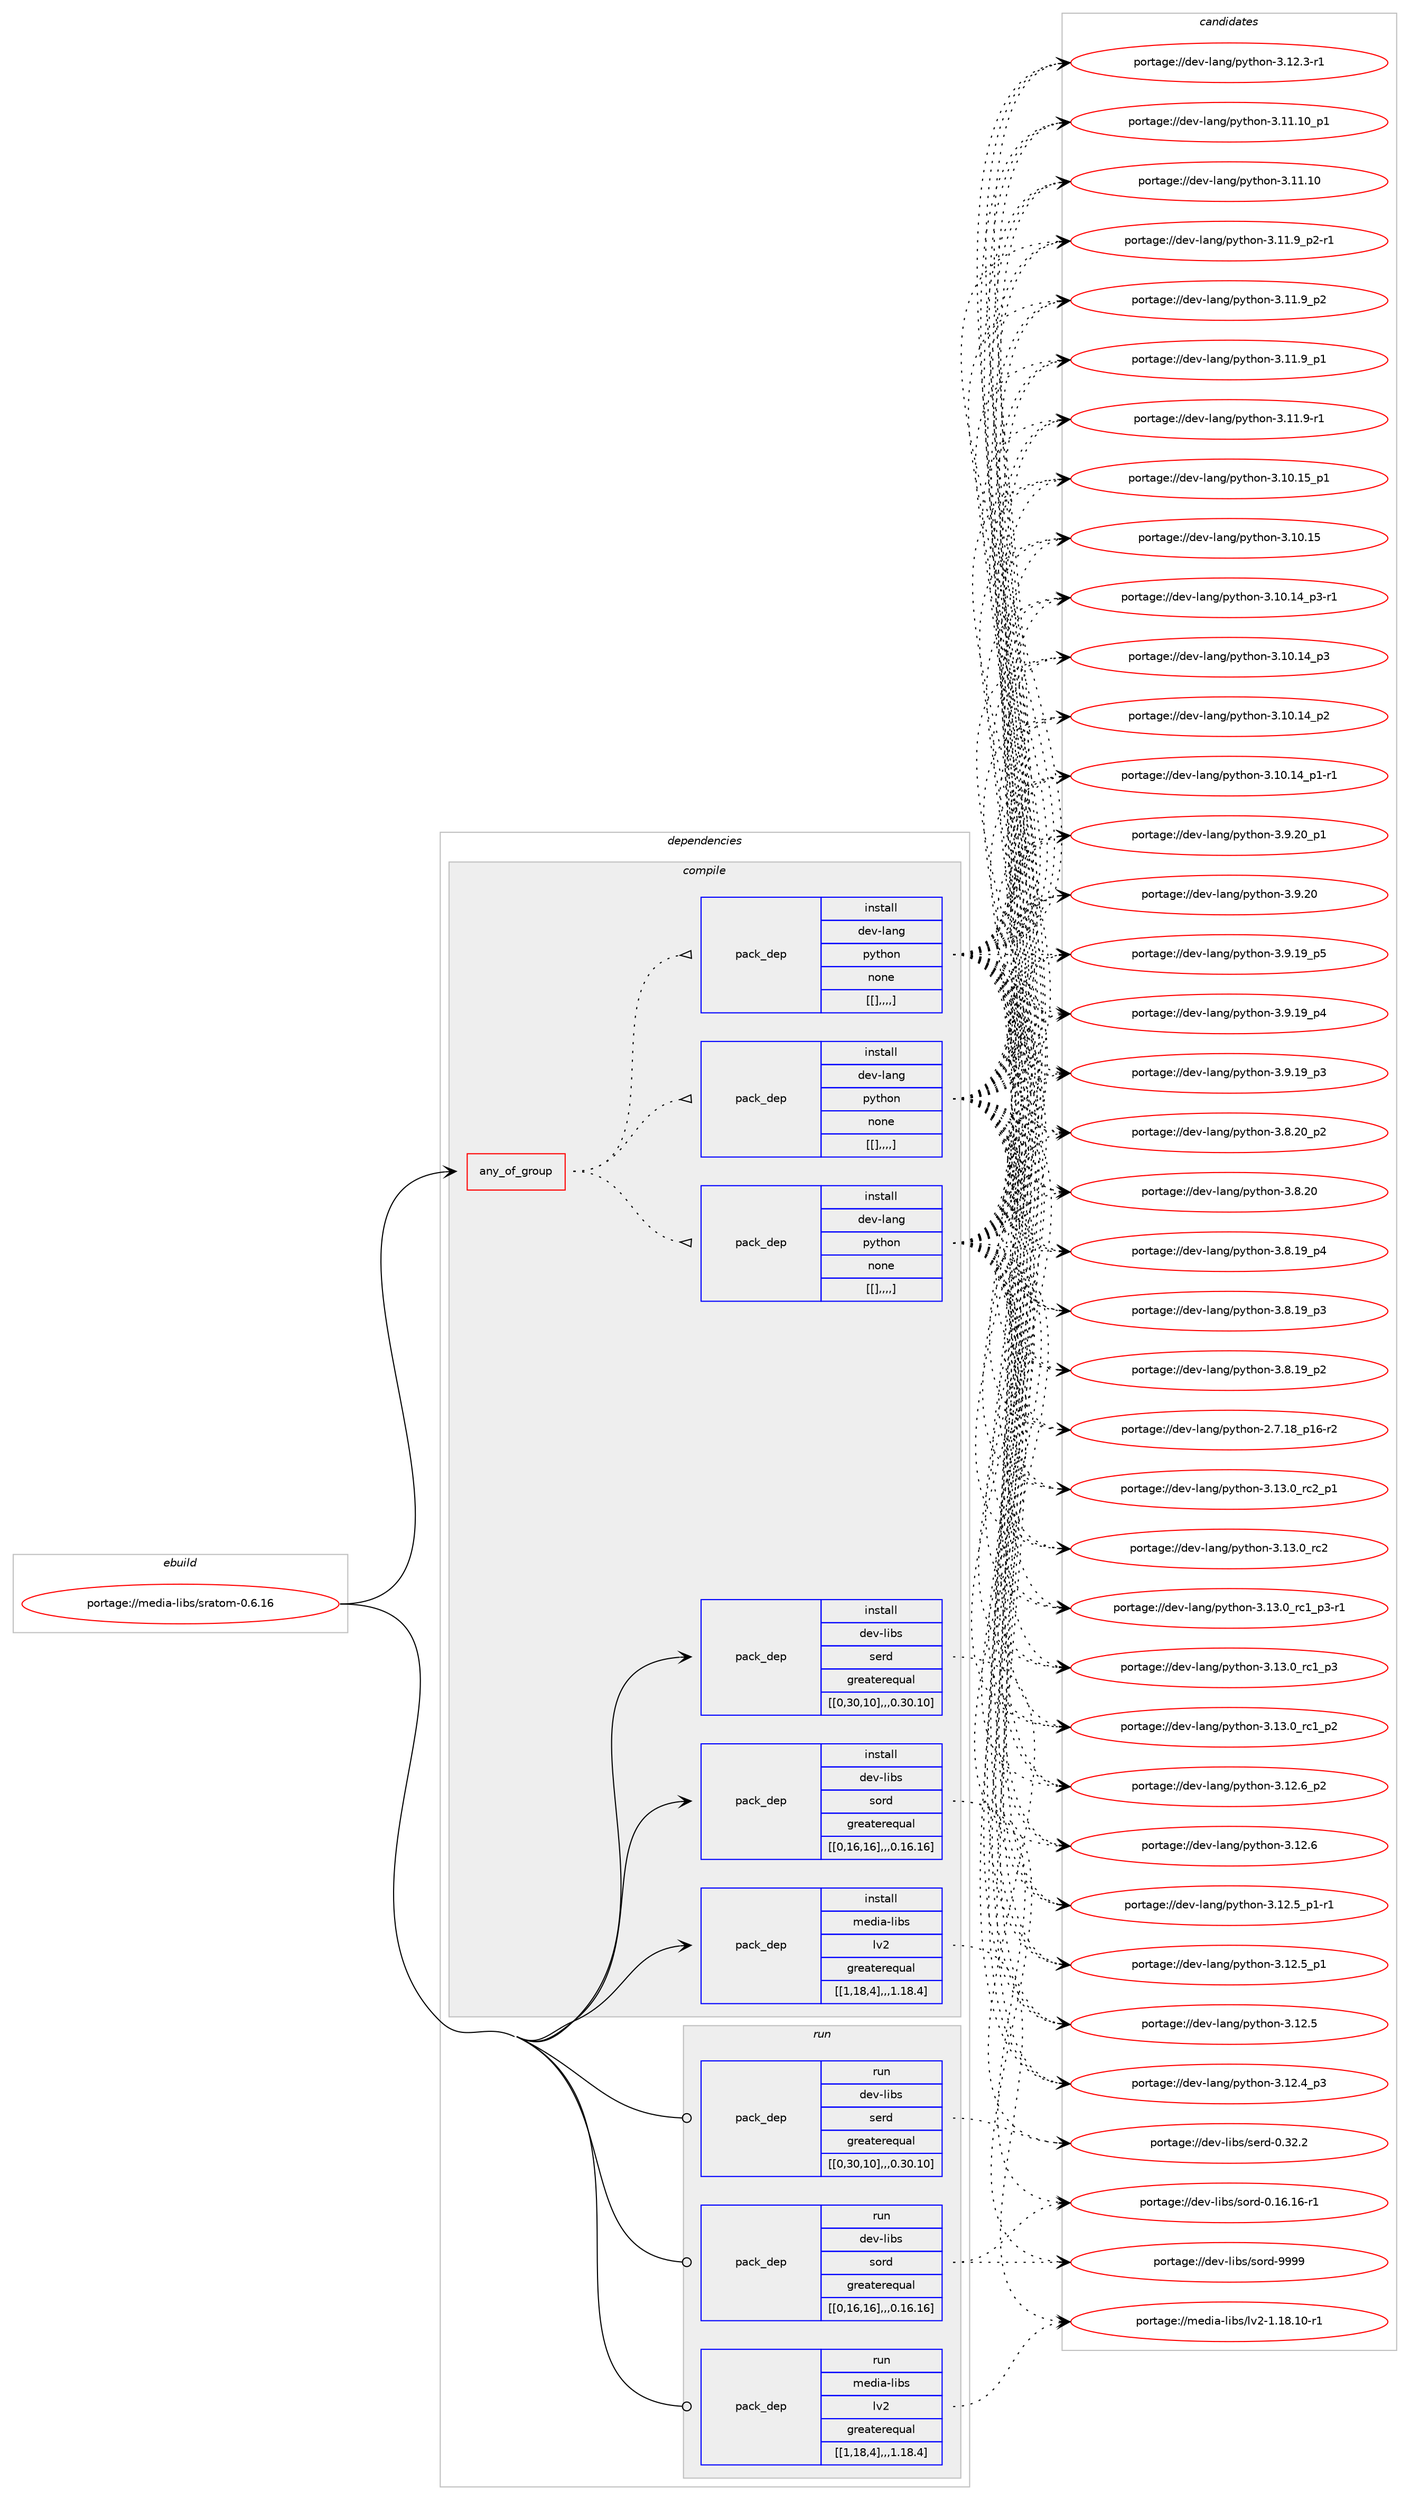 digraph prolog {

# *************
# Graph options
# *************

newrank=true;
concentrate=true;
compound=true;
graph [rankdir=LR,fontname=Helvetica,fontsize=10,ranksep=1.5];#, ranksep=2.5, nodesep=0.2];
edge  [arrowhead=vee];
node  [fontname=Helvetica,fontsize=10];

# **********
# The ebuild
# **********

subgraph cluster_leftcol {
color=gray;
label=<<i>ebuild</i>>;
id [label="portage://media-libs/sratom-0.6.16", color=red, width=4, href="../media-libs/sratom-0.6.16.svg"];
}

# ****************
# The dependencies
# ****************

subgraph cluster_midcol {
color=gray;
label=<<i>dependencies</i>>;
subgraph cluster_compile {
fillcolor="#eeeeee";
style=filled;
label=<<i>compile</i>>;
subgraph any2259 {
dependency316932 [label=<<TABLE BORDER="0" CELLBORDER="1" CELLSPACING="0" CELLPADDING="4"><TR><TD CELLPADDING="10">any_of_group</TD></TR></TABLE>>, shape=none, color=red];subgraph pack233003 {
dependency316933 [label=<<TABLE BORDER="0" CELLBORDER="1" CELLSPACING="0" CELLPADDING="4" WIDTH="220"><TR><TD ROWSPAN="6" CELLPADDING="30">pack_dep</TD></TR><TR><TD WIDTH="110">install</TD></TR><TR><TD>dev-lang</TD></TR><TR><TD>python</TD></TR><TR><TD>none</TD></TR><TR><TD>[[],,,,]</TD></TR></TABLE>>, shape=none, color=blue];
}
dependency316932:e -> dependency316933:w [weight=20,style="dotted",arrowhead="oinv"];
subgraph pack233004 {
dependency316934 [label=<<TABLE BORDER="0" CELLBORDER="1" CELLSPACING="0" CELLPADDING="4" WIDTH="220"><TR><TD ROWSPAN="6" CELLPADDING="30">pack_dep</TD></TR><TR><TD WIDTH="110">install</TD></TR><TR><TD>dev-lang</TD></TR><TR><TD>python</TD></TR><TR><TD>none</TD></TR><TR><TD>[[],,,,]</TD></TR></TABLE>>, shape=none, color=blue];
}
dependency316932:e -> dependency316934:w [weight=20,style="dotted",arrowhead="oinv"];
subgraph pack233005 {
dependency316935 [label=<<TABLE BORDER="0" CELLBORDER="1" CELLSPACING="0" CELLPADDING="4" WIDTH="220"><TR><TD ROWSPAN="6" CELLPADDING="30">pack_dep</TD></TR><TR><TD WIDTH="110">install</TD></TR><TR><TD>dev-lang</TD></TR><TR><TD>python</TD></TR><TR><TD>none</TD></TR><TR><TD>[[],,,,]</TD></TR></TABLE>>, shape=none, color=blue];
}
dependency316932:e -> dependency316935:w [weight=20,style="dotted",arrowhead="oinv"];
}
id:e -> dependency316932:w [weight=20,style="solid",arrowhead="vee"];
subgraph pack233006 {
dependency316936 [label=<<TABLE BORDER="0" CELLBORDER="1" CELLSPACING="0" CELLPADDING="4" WIDTH="220"><TR><TD ROWSPAN="6" CELLPADDING="30">pack_dep</TD></TR><TR><TD WIDTH="110">install</TD></TR><TR><TD>dev-libs</TD></TR><TR><TD>serd</TD></TR><TR><TD>greaterequal</TD></TR><TR><TD>[[0,30,10],,,0.30.10]</TD></TR></TABLE>>, shape=none, color=blue];
}
id:e -> dependency316936:w [weight=20,style="solid",arrowhead="vee"];
subgraph pack233007 {
dependency316937 [label=<<TABLE BORDER="0" CELLBORDER="1" CELLSPACING="0" CELLPADDING="4" WIDTH="220"><TR><TD ROWSPAN="6" CELLPADDING="30">pack_dep</TD></TR><TR><TD WIDTH="110">install</TD></TR><TR><TD>dev-libs</TD></TR><TR><TD>sord</TD></TR><TR><TD>greaterequal</TD></TR><TR><TD>[[0,16,16],,,0.16.16]</TD></TR></TABLE>>, shape=none, color=blue];
}
id:e -> dependency316937:w [weight=20,style="solid",arrowhead="vee"];
subgraph pack233008 {
dependency316938 [label=<<TABLE BORDER="0" CELLBORDER="1" CELLSPACING="0" CELLPADDING="4" WIDTH="220"><TR><TD ROWSPAN="6" CELLPADDING="30">pack_dep</TD></TR><TR><TD WIDTH="110">install</TD></TR><TR><TD>media-libs</TD></TR><TR><TD>lv2</TD></TR><TR><TD>greaterequal</TD></TR><TR><TD>[[1,18,4],,,1.18.4]</TD></TR></TABLE>>, shape=none, color=blue];
}
id:e -> dependency316938:w [weight=20,style="solid",arrowhead="vee"];
}
subgraph cluster_compileandrun {
fillcolor="#eeeeee";
style=filled;
label=<<i>compile and run</i>>;
}
subgraph cluster_run {
fillcolor="#eeeeee";
style=filled;
label=<<i>run</i>>;
subgraph pack233009 {
dependency316939 [label=<<TABLE BORDER="0" CELLBORDER="1" CELLSPACING="0" CELLPADDING="4" WIDTH="220"><TR><TD ROWSPAN="6" CELLPADDING="30">pack_dep</TD></TR><TR><TD WIDTH="110">run</TD></TR><TR><TD>dev-libs</TD></TR><TR><TD>serd</TD></TR><TR><TD>greaterequal</TD></TR><TR><TD>[[0,30,10],,,0.30.10]</TD></TR></TABLE>>, shape=none, color=blue];
}
id:e -> dependency316939:w [weight=20,style="solid",arrowhead="odot"];
subgraph pack233010 {
dependency316940 [label=<<TABLE BORDER="0" CELLBORDER="1" CELLSPACING="0" CELLPADDING="4" WIDTH="220"><TR><TD ROWSPAN="6" CELLPADDING="30">pack_dep</TD></TR><TR><TD WIDTH="110">run</TD></TR><TR><TD>dev-libs</TD></TR><TR><TD>sord</TD></TR><TR><TD>greaterequal</TD></TR><TR><TD>[[0,16,16],,,0.16.16]</TD></TR></TABLE>>, shape=none, color=blue];
}
id:e -> dependency316940:w [weight=20,style="solid",arrowhead="odot"];
subgraph pack233011 {
dependency316941 [label=<<TABLE BORDER="0" CELLBORDER="1" CELLSPACING="0" CELLPADDING="4" WIDTH="220"><TR><TD ROWSPAN="6" CELLPADDING="30">pack_dep</TD></TR><TR><TD WIDTH="110">run</TD></TR><TR><TD>media-libs</TD></TR><TR><TD>lv2</TD></TR><TR><TD>greaterequal</TD></TR><TR><TD>[[1,18,4],,,1.18.4]</TD></TR></TABLE>>, shape=none, color=blue];
}
id:e -> dependency316941:w [weight=20,style="solid",arrowhead="odot"];
}
}

# **************
# The candidates
# **************

subgraph cluster_choices {
rank=same;
color=gray;
label=<<i>candidates</i>>;

subgraph choice233003 {
color=black;
nodesep=1;
choice100101118451089711010347112121116104111110455146495146489511499509511249 [label="portage://dev-lang/python-3.13.0_rc2_p1", color=red, width=4,href="../dev-lang/python-3.13.0_rc2_p1.svg"];
choice10010111845108971101034711212111610411111045514649514648951149950 [label="portage://dev-lang/python-3.13.0_rc2", color=red, width=4,href="../dev-lang/python-3.13.0_rc2.svg"];
choice1001011184510897110103471121211161041111104551464951464895114994995112514511449 [label="portage://dev-lang/python-3.13.0_rc1_p3-r1", color=red, width=4,href="../dev-lang/python-3.13.0_rc1_p3-r1.svg"];
choice100101118451089711010347112121116104111110455146495146489511499499511251 [label="portage://dev-lang/python-3.13.0_rc1_p3", color=red, width=4,href="../dev-lang/python-3.13.0_rc1_p3.svg"];
choice100101118451089711010347112121116104111110455146495146489511499499511250 [label="portage://dev-lang/python-3.13.0_rc1_p2", color=red, width=4,href="../dev-lang/python-3.13.0_rc1_p2.svg"];
choice100101118451089711010347112121116104111110455146495046549511250 [label="portage://dev-lang/python-3.12.6_p2", color=red, width=4,href="../dev-lang/python-3.12.6_p2.svg"];
choice10010111845108971101034711212111610411111045514649504654 [label="portage://dev-lang/python-3.12.6", color=red, width=4,href="../dev-lang/python-3.12.6.svg"];
choice1001011184510897110103471121211161041111104551464950465395112494511449 [label="portage://dev-lang/python-3.12.5_p1-r1", color=red, width=4,href="../dev-lang/python-3.12.5_p1-r1.svg"];
choice100101118451089711010347112121116104111110455146495046539511249 [label="portage://dev-lang/python-3.12.5_p1", color=red, width=4,href="../dev-lang/python-3.12.5_p1.svg"];
choice10010111845108971101034711212111610411111045514649504653 [label="portage://dev-lang/python-3.12.5", color=red, width=4,href="../dev-lang/python-3.12.5.svg"];
choice100101118451089711010347112121116104111110455146495046529511251 [label="portage://dev-lang/python-3.12.4_p3", color=red, width=4,href="../dev-lang/python-3.12.4_p3.svg"];
choice100101118451089711010347112121116104111110455146495046514511449 [label="portage://dev-lang/python-3.12.3-r1", color=red, width=4,href="../dev-lang/python-3.12.3-r1.svg"];
choice10010111845108971101034711212111610411111045514649494649489511249 [label="portage://dev-lang/python-3.11.10_p1", color=red, width=4,href="../dev-lang/python-3.11.10_p1.svg"];
choice1001011184510897110103471121211161041111104551464949464948 [label="portage://dev-lang/python-3.11.10", color=red, width=4,href="../dev-lang/python-3.11.10.svg"];
choice1001011184510897110103471121211161041111104551464949465795112504511449 [label="portage://dev-lang/python-3.11.9_p2-r1", color=red, width=4,href="../dev-lang/python-3.11.9_p2-r1.svg"];
choice100101118451089711010347112121116104111110455146494946579511250 [label="portage://dev-lang/python-3.11.9_p2", color=red, width=4,href="../dev-lang/python-3.11.9_p2.svg"];
choice100101118451089711010347112121116104111110455146494946579511249 [label="portage://dev-lang/python-3.11.9_p1", color=red, width=4,href="../dev-lang/python-3.11.9_p1.svg"];
choice100101118451089711010347112121116104111110455146494946574511449 [label="portage://dev-lang/python-3.11.9-r1", color=red, width=4,href="../dev-lang/python-3.11.9-r1.svg"];
choice10010111845108971101034711212111610411111045514649484649539511249 [label="portage://dev-lang/python-3.10.15_p1", color=red, width=4,href="../dev-lang/python-3.10.15_p1.svg"];
choice1001011184510897110103471121211161041111104551464948464953 [label="portage://dev-lang/python-3.10.15", color=red, width=4,href="../dev-lang/python-3.10.15.svg"];
choice100101118451089711010347112121116104111110455146494846495295112514511449 [label="portage://dev-lang/python-3.10.14_p3-r1", color=red, width=4,href="../dev-lang/python-3.10.14_p3-r1.svg"];
choice10010111845108971101034711212111610411111045514649484649529511251 [label="portage://dev-lang/python-3.10.14_p3", color=red, width=4,href="../dev-lang/python-3.10.14_p3.svg"];
choice10010111845108971101034711212111610411111045514649484649529511250 [label="portage://dev-lang/python-3.10.14_p2", color=red, width=4,href="../dev-lang/python-3.10.14_p2.svg"];
choice100101118451089711010347112121116104111110455146494846495295112494511449 [label="portage://dev-lang/python-3.10.14_p1-r1", color=red, width=4,href="../dev-lang/python-3.10.14_p1-r1.svg"];
choice100101118451089711010347112121116104111110455146574650489511249 [label="portage://dev-lang/python-3.9.20_p1", color=red, width=4,href="../dev-lang/python-3.9.20_p1.svg"];
choice10010111845108971101034711212111610411111045514657465048 [label="portage://dev-lang/python-3.9.20", color=red, width=4,href="../dev-lang/python-3.9.20.svg"];
choice100101118451089711010347112121116104111110455146574649579511253 [label="portage://dev-lang/python-3.9.19_p5", color=red, width=4,href="../dev-lang/python-3.9.19_p5.svg"];
choice100101118451089711010347112121116104111110455146574649579511252 [label="portage://dev-lang/python-3.9.19_p4", color=red, width=4,href="../dev-lang/python-3.9.19_p4.svg"];
choice100101118451089711010347112121116104111110455146574649579511251 [label="portage://dev-lang/python-3.9.19_p3", color=red, width=4,href="../dev-lang/python-3.9.19_p3.svg"];
choice100101118451089711010347112121116104111110455146564650489511250 [label="portage://dev-lang/python-3.8.20_p2", color=red, width=4,href="../dev-lang/python-3.8.20_p2.svg"];
choice10010111845108971101034711212111610411111045514656465048 [label="portage://dev-lang/python-3.8.20", color=red, width=4,href="../dev-lang/python-3.8.20.svg"];
choice100101118451089711010347112121116104111110455146564649579511252 [label="portage://dev-lang/python-3.8.19_p4", color=red, width=4,href="../dev-lang/python-3.8.19_p4.svg"];
choice100101118451089711010347112121116104111110455146564649579511251 [label="portage://dev-lang/python-3.8.19_p3", color=red, width=4,href="../dev-lang/python-3.8.19_p3.svg"];
choice100101118451089711010347112121116104111110455146564649579511250 [label="portage://dev-lang/python-3.8.19_p2", color=red, width=4,href="../dev-lang/python-3.8.19_p2.svg"];
choice100101118451089711010347112121116104111110455046554649569511249544511450 [label="portage://dev-lang/python-2.7.18_p16-r2", color=red, width=4,href="../dev-lang/python-2.7.18_p16-r2.svg"];
dependency316933:e -> choice100101118451089711010347112121116104111110455146495146489511499509511249:w [style=dotted,weight="100"];
dependency316933:e -> choice10010111845108971101034711212111610411111045514649514648951149950:w [style=dotted,weight="100"];
dependency316933:e -> choice1001011184510897110103471121211161041111104551464951464895114994995112514511449:w [style=dotted,weight="100"];
dependency316933:e -> choice100101118451089711010347112121116104111110455146495146489511499499511251:w [style=dotted,weight="100"];
dependency316933:e -> choice100101118451089711010347112121116104111110455146495146489511499499511250:w [style=dotted,weight="100"];
dependency316933:e -> choice100101118451089711010347112121116104111110455146495046549511250:w [style=dotted,weight="100"];
dependency316933:e -> choice10010111845108971101034711212111610411111045514649504654:w [style=dotted,weight="100"];
dependency316933:e -> choice1001011184510897110103471121211161041111104551464950465395112494511449:w [style=dotted,weight="100"];
dependency316933:e -> choice100101118451089711010347112121116104111110455146495046539511249:w [style=dotted,weight="100"];
dependency316933:e -> choice10010111845108971101034711212111610411111045514649504653:w [style=dotted,weight="100"];
dependency316933:e -> choice100101118451089711010347112121116104111110455146495046529511251:w [style=dotted,weight="100"];
dependency316933:e -> choice100101118451089711010347112121116104111110455146495046514511449:w [style=dotted,weight="100"];
dependency316933:e -> choice10010111845108971101034711212111610411111045514649494649489511249:w [style=dotted,weight="100"];
dependency316933:e -> choice1001011184510897110103471121211161041111104551464949464948:w [style=dotted,weight="100"];
dependency316933:e -> choice1001011184510897110103471121211161041111104551464949465795112504511449:w [style=dotted,weight="100"];
dependency316933:e -> choice100101118451089711010347112121116104111110455146494946579511250:w [style=dotted,weight="100"];
dependency316933:e -> choice100101118451089711010347112121116104111110455146494946579511249:w [style=dotted,weight="100"];
dependency316933:e -> choice100101118451089711010347112121116104111110455146494946574511449:w [style=dotted,weight="100"];
dependency316933:e -> choice10010111845108971101034711212111610411111045514649484649539511249:w [style=dotted,weight="100"];
dependency316933:e -> choice1001011184510897110103471121211161041111104551464948464953:w [style=dotted,weight="100"];
dependency316933:e -> choice100101118451089711010347112121116104111110455146494846495295112514511449:w [style=dotted,weight="100"];
dependency316933:e -> choice10010111845108971101034711212111610411111045514649484649529511251:w [style=dotted,weight="100"];
dependency316933:e -> choice10010111845108971101034711212111610411111045514649484649529511250:w [style=dotted,weight="100"];
dependency316933:e -> choice100101118451089711010347112121116104111110455146494846495295112494511449:w [style=dotted,weight="100"];
dependency316933:e -> choice100101118451089711010347112121116104111110455146574650489511249:w [style=dotted,weight="100"];
dependency316933:e -> choice10010111845108971101034711212111610411111045514657465048:w [style=dotted,weight="100"];
dependency316933:e -> choice100101118451089711010347112121116104111110455146574649579511253:w [style=dotted,weight="100"];
dependency316933:e -> choice100101118451089711010347112121116104111110455146574649579511252:w [style=dotted,weight="100"];
dependency316933:e -> choice100101118451089711010347112121116104111110455146574649579511251:w [style=dotted,weight="100"];
dependency316933:e -> choice100101118451089711010347112121116104111110455146564650489511250:w [style=dotted,weight="100"];
dependency316933:e -> choice10010111845108971101034711212111610411111045514656465048:w [style=dotted,weight="100"];
dependency316933:e -> choice100101118451089711010347112121116104111110455146564649579511252:w [style=dotted,weight="100"];
dependency316933:e -> choice100101118451089711010347112121116104111110455146564649579511251:w [style=dotted,weight="100"];
dependency316933:e -> choice100101118451089711010347112121116104111110455146564649579511250:w [style=dotted,weight="100"];
dependency316933:e -> choice100101118451089711010347112121116104111110455046554649569511249544511450:w [style=dotted,weight="100"];
}
subgraph choice233004 {
color=black;
nodesep=1;
choice100101118451089711010347112121116104111110455146495146489511499509511249 [label="portage://dev-lang/python-3.13.0_rc2_p1", color=red, width=4,href="../dev-lang/python-3.13.0_rc2_p1.svg"];
choice10010111845108971101034711212111610411111045514649514648951149950 [label="portage://dev-lang/python-3.13.0_rc2", color=red, width=4,href="../dev-lang/python-3.13.0_rc2.svg"];
choice1001011184510897110103471121211161041111104551464951464895114994995112514511449 [label="portage://dev-lang/python-3.13.0_rc1_p3-r1", color=red, width=4,href="../dev-lang/python-3.13.0_rc1_p3-r1.svg"];
choice100101118451089711010347112121116104111110455146495146489511499499511251 [label="portage://dev-lang/python-3.13.0_rc1_p3", color=red, width=4,href="../dev-lang/python-3.13.0_rc1_p3.svg"];
choice100101118451089711010347112121116104111110455146495146489511499499511250 [label="portage://dev-lang/python-3.13.0_rc1_p2", color=red, width=4,href="../dev-lang/python-3.13.0_rc1_p2.svg"];
choice100101118451089711010347112121116104111110455146495046549511250 [label="portage://dev-lang/python-3.12.6_p2", color=red, width=4,href="../dev-lang/python-3.12.6_p2.svg"];
choice10010111845108971101034711212111610411111045514649504654 [label="portage://dev-lang/python-3.12.6", color=red, width=4,href="../dev-lang/python-3.12.6.svg"];
choice1001011184510897110103471121211161041111104551464950465395112494511449 [label="portage://dev-lang/python-3.12.5_p1-r1", color=red, width=4,href="../dev-lang/python-3.12.5_p1-r1.svg"];
choice100101118451089711010347112121116104111110455146495046539511249 [label="portage://dev-lang/python-3.12.5_p1", color=red, width=4,href="../dev-lang/python-3.12.5_p1.svg"];
choice10010111845108971101034711212111610411111045514649504653 [label="portage://dev-lang/python-3.12.5", color=red, width=4,href="../dev-lang/python-3.12.5.svg"];
choice100101118451089711010347112121116104111110455146495046529511251 [label="portage://dev-lang/python-3.12.4_p3", color=red, width=4,href="../dev-lang/python-3.12.4_p3.svg"];
choice100101118451089711010347112121116104111110455146495046514511449 [label="portage://dev-lang/python-3.12.3-r1", color=red, width=4,href="../dev-lang/python-3.12.3-r1.svg"];
choice10010111845108971101034711212111610411111045514649494649489511249 [label="portage://dev-lang/python-3.11.10_p1", color=red, width=4,href="../dev-lang/python-3.11.10_p1.svg"];
choice1001011184510897110103471121211161041111104551464949464948 [label="portage://dev-lang/python-3.11.10", color=red, width=4,href="../dev-lang/python-3.11.10.svg"];
choice1001011184510897110103471121211161041111104551464949465795112504511449 [label="portage://dev-lang/python-3.11.9_p2-r1", color=red, width=4,href="../dev-lang/python-3.11.9_p2-r1.svg"];
choice100101118451089711010347112121116104111110455146494946579511250 [label="portage://dev-lang/python-3.11.9_p2", color=red, width=4,href="../dev-lang/python-3.11.9_p2.svg"];
choice100101118451089711010347112121116104111110455146494946579511249 [label="portage://dev-lang/python-3.11.9_p1", color=red, width=4,href="../dev-lang/python-3.11.9_p1.svg"];
choice100101118451089711010347112121116104111110455146494946574511449 [label="portage://dev-lang/python-3.11.9-r1", color=red, width=4,href="../dev-lang/python-3.11.9-r1.svg"];
choice10010111845108971101034711212111610411111045514649484649539511249 [label="portage://dev-lang/python-3.10.15_p1", color=red, width=4,href="../dev-lang/python-3.10.15_p1.svg"];
choice1001011184510897110103471121211161041111104551464948464953 [label="portage://dev-lang/python-3.10.15", color=red, width=4,href="../dev-lang/python-3.10.15.svg"];
choice100101118451089711010347112121116104111110455146494846495295112514511449 [label="portage://dev-lang/python-3.10.14_p3-r1", color=red, width=4,href="../dev-lang/python-3.10.14_p3-r1.svg"];
choice10010111845108971101034711212111610411111045514649484649529511251 [label="portage://dev-lang/python-3.10.14_p3", color=red, width=4,href="../dev-lang/python-3.10.14_p3.svg"];
choice10010111845108971101034711212111610411111045514649484649529511250 [label="portage://dev-lang/python-3.10.14_p2", color=red, width=4,href="../dev-lang/python-3.10.14_p2.svg"];
choice100101118451089711010347112121116104111110455146494846495295112494511449 [label="portage://dev-lang/python-3.10.14_p1-r1", color=red, width=4,href="../dev-lang/python-3.10.14_p1-r1.svg"];
choice100101118451089711010347112121116104111110455146574650489511249 [label="portage://dev-lang/python-3.9.20_p1", color=red, width=4,href="../dev-lang/python-3.9.20_p1.svg"];
choice10010111845108971101034711212111610411111045514657465048 [label="portage://dev-lang/python-3.9.20", color=red, width=4,href="../dev-lang/python-3.9.20.svg"];
choice100101118451089711010347112121116104111110455146574649579511253 [label="portage://dev-lang/python-3.9.19_p5", color=red, width=4,href="../dev-lang/python-3.9.19_p5.svg"];
choice100101118451089711010347112121116104111110455146574649579511252 [label="portage://dev-lang/python-3.9.19_p4", color=red, width=4,href="../dev-lang/python-3.9.19_p4.svg"];
choice100101118451089711010347112121116104111110455146574649579511251 [label="portage://dev-lang/python-3.9.19_p3", color=red, width=4,href="../dev-lang/python-3.9.19_p3.svg"];
choice100101118451089711010347112121116104111110455146564650489511250 [label="portage://dev-lang/python-3.8.20_p2", color=red, width=4,href="../dev-lang/python-3.8.20_p2.svg"];
choice10010111845108971101034711212111610411111045514656465048 [label="portage://dev-lang/python-3.8.20", color=red, width=4,href="../dev-lang/python-3.8.20.svg"];
choice100101118451089711010347112121116104111110455146564649579511252 [label="portage://dev-lang/python-3.8.19_p4", color=red, width=4,href="../dev-lang/python-3.8.19_p4.svg"];
choice100101118451089711010347112121116104111110455146564649579511251 [label="portage://dev-lang/python-3.8.19_p3", color=red, width=4,href="../dev-lang/python-3.8.19_p3.svg"];
choice100101118451089711010347112121116104111110455146564649579511250 [label="portage://dev-lang/python-3.8.19_p2", color=red, width=4,href="../dev-lang/python-3.8.19_p2.svg"];
choice100101118451089711010347112121116104111110455046554649569511249544511450 [label="portage://dev-lang/python-2.7.18_p16-r2", color=red, width=4,href="../dev-lang/python-2.7.18_p16-r2.svg"];
dependency316934:e -> choice100101118451089711010347112121116104111110455146495146489511499509511249:w [style=dotted,weight="100"];
dependency316934:e -> choice10010111845108971101034711212111610411111045514649514648951149950:w [style=dotted,weight="100"];
dependency316934:e -> choice1001011184510897110103471121211161041111104551464951464895114994995112514511449:w [style=dotted,weight="100"];
dependency316934:e -> choice100101118451089711010347112121116104111110455146495146489511499499511251:w [style=dotted,weight="100"];
dependency316934:e -> choice100101118451089711010347112121116104111110455146495146489511499499511250:w [style=dotted,weight="100"];
dependency316934:e -> choice100101118451089711010347112121116104111110455146495046549511250:w [style=dotted,weight="100"];
dependency316934:e -> choice10010111845108971101034711212111610411111045514649504654:w [style=dotted,weight="100"];
dependency316934:e -> choice1001011184510897110103471121211161041111104551464950465395112494511449:w [style=dotted,weight="100"];
dependency316934:e -> choice100101118451089711010347112121116104111110455146495046539511249:w [style=dotted,weight="100"];
dependency316934:e -> choice10010111845108971101034711212111610411111045514649504653:w [style=dotted,weight="100"];
dependency316934:e -> choice100101118451089711010347112121116104111110455146495046529511251:w [style=dotted,weight="100"];
dependency316934:e -> choice100101118451089711010347112121116104111110455146495046514511449:w [style=dotted,weight="100"];
dependency316934:e -> choice10010111845108971101034711212111610411111045514649494649489511249:w [style=dotted,weight="100"];
dependency316934:e -> choice1001011184510897110103471121211161041111104551464949464948:w [style=dotted,weight="100"];
dependency316934:e -> choice1001011184510897110103471121211161041111104551464949465795112504511449:w [style=dotted,weight="100"];
dependency316934:e -> choice100101118451089711010347112121116104111110455146494946579511250:w [style=dotted,weight="100"];
dependency316934:e -> choice100101118451089711010347112121116104111110455146494946579511249:w [style=dotted,weight="100"];
dependency316934:e -> choice100101118451089711010347112121116104111110455146494946574511449:w [style=dotted,weight="100"];
dependency316934:e -> choice10010111845108971101034711212111610411111045514649484649539511249:w [style=dotted,weight="100"];
dependency316934:e -> choice1001011184510897110103471121211161041111104551464948464953:w [style=dotted,weight="100"];
dependency316934:e -> choice100101118451089711010347112121116104111110455146494846495295112514511449:w [style=dotted,weight="100"];
dependency316934:e -> choice10010111845108971101034711212111610411111045514649484649529511251:w [style=dotted,weight="100"];
dependency316934:e -> choice10010111845108971101034711212111610411111045514649484649529511250:w [style=dotted,weight="100"];
dependency316934:e -> choice100101118451089711010347112121116104111110455146494846495295112494511449:w [style=dotted,weight="100"];
dependency316934:e -> choice100101118451089711010347112121116104111110455146574650489511249:w [style=dotted,weight="100"];
dependency316934:e -> choice10010111845108971101034711212111610411111045514657465048:w [style=dotted,weight="100"];
dependency316934:e -> choice100101118451089711010347112121116104111110455146574649579511253:w [style=dotted,weight="100"];
dependency316934:e -> choice100101118451089711010347112121116104111110455146574649579511252:w [style=dotted,weight="100"];
dependency316934:e -> choice100101118451089711010347112121116104111110455146574649579511251:w [style=dotted,weight="100"];
dependency316934:e -> choice100101118451089711010347112121116104111110455146564650489511250:w [style=dotted,weight="100"];
dependency316934:e -> choice10010111845108971101034711212111610411111045514656465048:w [style=dotted,weight="100"];
dependency316934:e -> choice100101118451089711010347112121116104111110455146564649579511252:w [style=dotted,weight="100"];
dependency316934:e -> choice100101118451089711010347112121116104111110455146564649579511251:w [style=dotted,weight="100"];
dependency316934:e -> choice100101118451089711010347112121116104111110455146564649579511250:w [style=dotted,weight="100"];
dependency316934:e -> choice100101118451089711010347112121116104111110455046554649569511249544511450:w [style=dotted,weight="100"];
}
subgraph choice233005 {
color=black;
nodesep=1;
choice100101118451089711010347112121116104111110455146495146489511499509511249 [label="portage://dev-lang/python-3.13.0_rc2_p1", color=red, width=4,href="../dev-lang/python-3.13.0_rc2_p1.svg"];
choice10010111845108971101034711212111610411111045514649514648951149950 [label="portage://dev-lang/python-3.13.0_rc2", color=red, width=4,href="../dev-lang/python-3.13.0_rc2.svg"];
choice1001011184510897110103471121211161041111104551464951464895114994995112514511449 [label="portage://dev-lang/python-3.13.0_rc1_p3-r1", color=red, width=4,href="../dev-lang/python-3.13.0_rc1_p3-r1.svg"];
choice100101118451089711010347112121116104111110455146495146489511499499511251 [label="portage://dev-lang/python-3.13.0_rc1_p3", color=red, width=4,href="../dev-lang/python-3.13.0_rc1_p3.svg"];
choice100101118451089711010347112121116104111110455146495146489511499499511250 [label="portage://dev-lang/python-3.13.0_rc1_p2", color=red, width=4,href="../dev-lang/python-3.13.0_rc1_p2.svg"];
choice100101118451089711010347112121116104111110455146495046549511250 [label="portage://dev-lang/python-3.12.6_p2", color=red, width=4,href="../dev-lang/python-3.12.6_p2.svg"];
choice10010111845108971101034711212111610411111045514649504654 [label="portage://dev-lang/python-3.12.6", color=red, width=4,href="../dev-lang/python-3.12.6.svg"];
choice1001011184510897110103471121211161041111104551464950465395112494511449 [label="portage://dev-lang/python-3.12.5_p1-r1", color=red, width=4,href="../dev-lang/python-3.12.5_p1-r1.svg"];
choice100101118451089711010347112121116104111110455146495046539511249 [label="portage://dev-lang/python-3.12.5_p1", color=red, width=4,href="../dev-lang/python-3.12.5_p1.svg"];
choice10010111845108971101034711212111610411111045514649504653 [label="portage://dev-lang/python-3.12.5", color=red, width=4,href="../dev-lang/python-3.12.5.svg"];
choice100101118451089711010347112121116104111110455146495046529511251 [label="portage://dev-lang/python-3.12.4_p3", color=red, width=4,href="../dev-lang/python-3.12.4_p3.svg"];
choice100101118451089711010347112121116104111110455146495046514511449 [label="portage://dev-lang/python-3.12.3-r1", color=red, width=4,href="../dev-lang/python-3.12.3-r1.svg"];
choice10010111845108971101034711212111610411111045514649494649489511249 [label="portage://dev-lang/python-3.11.10_p1", color=red, width=4,href="../dev-lang/python-3.11.10_p1.svg"];
choice1001011184510897110103471121211161041111104551464949464948 [label="portage://dev-lang/python-3.11.10", color=red, width=4,href="../dev-lang/python-3.11.10.svg"];
choice1001011184510897110103471121211161041111104551464949465795112504511449 [label="portage://dev-lang/python-3.11.9_p2-r1", color=red, width=4,href="../dev-lang/python-3.11.9_p2-r1.svg"];
choice100101118451089711010347112121116104111110455146494946579511250 [label="portage://dev-lang/python-3.11.9_p2", color=red, width=4,href="../dev-lang/python-3.11.9_p2.svg"];
choice100101118451089711010347112121116104111110455146494946579511249 [label="portage://dev-lang/python-3.11.9_p1", color=red, width=4,href="../dev-lang/python-3.11.9_p1.svg"];
choice100101118451089711010347112121116104111110455146494946574511449 [label="portage://dev-lang/python-3.11.9-r1", color=red, width=4,href="../dev-lang/python-3.11.9-r1.svg"];
choice10010111845108971101034711212111610411111045514649484649539511249 [label="portage://dev-lang/python-3.10.15_p1", color=red, width=4,href="../dev-lang/python-3.10.15_p1.svg"];
choice1001011184510897110103471121211161041111104551464948464953 [label="portage://dev-lang/python-3.10.15", color=red, width=4,href="../dev-lang/python-3.10.15.svg"];
choice100101118451089711010347112121116104111110455146494846495295112514511449 [label="portage://dev-lang/python-3.10.14_p3-r1", color=red, width=4,href="../dev-lang/python-3.10.14_p3-r1.svg"];
choice10010111845108971101034711212111610411111045514649484649529511251 [label="portage://dev-lang/python-3.10.14_p3", color=red, width=4,href="../dev-lang/python-3.10.14_p3.svg"];
choice10010111845108971101034711212111610411111045514649484649529511250 [label="portage://dev-lang/python-3.10.14_p2", color=red, width=4,href="../dev-lang/python-3.10.14_p2.svg"];
choice100101118451089711010347112121116104111110455146494846495295112494511449 [label="portage://dev-lang/python-3.10.14_p1-r1", color=red, width=4,href="../dev-lang/python-3.10.14_p1-r1.svg"];
choice100101118451089711010347112121116104111110455146574650489511249 [label="portage://dev-lang/python-3.9.20_p1", color=red, width=4,href="../dev-lang/python-3.9.20_p1.svg"];
choice10010111845108971101034711212111610411111045514657465048 [label="portage://dev-lang/python-3.9.20", color=red, width=4,href="../dev-lang/python-3.9.20.svg"];
choice100101118451089711010347112121116104111110455146574649579511253 [label="portage://dev-lang/python-3.9.19_p5", color=red, width=4,href="../dev-lang/python-3.9.19_p5.svg"];
choice100101118451089711010347112121116104111110455146574649579511252 [label="portage://dev-lang/python-3.9.19_p4", color=red, width=4,href="../dev-lang/python-3.9.19_p4.svg"];
choice100101118451089711010347112121116104111110455146574649579511251 [label="portage://dev-lang/python-3.9.19_p3", color=red, width=4,href="../dev-lang/python-3.9.19_p3.svg"];
choice100101118451089711010347112121116104111110455146564650489511250 [label="portage://dev-lang/python-3.8.20_p2", color=red, width=4,href="../dev-lang/python-3.8.20_p2.svg"];
choice10010111845108971101034711212111610411111045514656465048 [label="portage://dev-lang/python-3.8.20", color=red, width=4,href="../dev-lang/python-3.8.20.svg"];
choice100101118451089711010347112121116104111110455146564649579511252 [label="portage://dev-lang/python-3.8.19_p4", color=red, width=4,href="../dev-lang/python-3.8.19_p4.svg"];
choice100101118451089711010347112121116104111110455146564649579511251 [label="portage://dev-lang/python-3.8.19_p3", color=red, width=4,href="../dev-lang/python-3.8.19_p3.svg"];
choice100101118451089711010347112121116104111110455146564649579511250 [label="portage://dev-lang/python-3.8.19_p2", color=red, width=4,href="../dev-lang/python-3.8.19_p2.svg"];
choice100101118451089711010347112121116104111110455046554649569511249544511450 [label="portage://dev-lang/python-2.7.18_p16-r2", color=red, width=4,href="../dev-lang/python-2.7.18_p16-r2.svg"];
dependency316935:e -> choice100101118451089711010347112121116104111110455146495146489511499509511249:w [style=dotted,weight="100"];
dependency316935:e -> choice10010111845108971101034711212111610411111045514649514648951149950:w [style=dotted,weight="100"];
dependency316935:e -> choice1001011184510897110103471121211161041111104551464951464895114994995112514511449:w [style=dotted,weight="100"];
dependency316935:e -> choice100101118451089711010347112121116104111110455146495146489511499499511251:w [style=dotted,weight="100"];
dependency316935:e -> choice100101118451089711010347112121116104111110455146495146489511499499511250:w [style=dotted,weight="100"];
dependency316935:e -> choice100101118451089711010347112121116104111110455146495046549511250:w [style=dotted,weight="100"];
dependency316935:e -> choice10010111845108971101034711212111610411111045514649504654:w [style=dotted,weight="100"];
dependency316935:e -> choice1001011184510897110103471121211161041111104551464950465395112494511449:w [style=dotted,weight="100"];
dependency316935:e -> choice100101118451089711010347112121116104111110455146495046539511249:w [style=dotted,weight="100"];
dependency316935:e -> choice10010111845108971101034711212111610411111045514649504653:w [style=dotted,weight="100"];
dependency316935:e -> choice100101118451089711010347112121116104111110455146495046529511251:w [style=dotted,weight="100"];
dependency316935:e -> choice100101118451089711010347112121116104111110455146495046514511449:w [style=dotted,weight="100"];
dependency316935:e -> choice10010111845108971101034711212111610411111045514649494649489511249:w [style=dotted,weight="100"];
dependency316935:e -> choice1001011184510897110103471121211161041111104551464949464948:w [style=dotted,weight="100"];
dependency316935:e -> choice1001011184510897110103471121211161041111104551464949465795112504511449:w [style=dotted,weight="100"];
dependency316935:e -> choice100101118451089711010347112121116104111110455146494946579511250:w [style=dotted,weight="100"];
dependency316935:e -> choice100101118451089711010347112121116104111110455146494946579511249:w [style=dotted,weight="100"];
dependency316935:e -> choice100101118451089711010347112121116104111110455146494946574511449:w [style=dotted,weight="100"];
dependency316935:e -> choice10010111845108971101034711212111610411111045514649484649539511249:w [style=dotted,weight="100"];
dependency316935:e -> choice1001011184510897110103471121211161041111104551464948464953:w [style=dotted,weight="100"];
dependency316935:e -> choice100101118451089711010347112121116104111110455146494846495295112514511449:w [style=dotted,weight="100"];
dependency316935:e -> choice10010111845108971101034711212111610411111045514649484649529511251:w [style=dotted,weight="100"];
dependency316935:e -> choice10010111845108971101034711212111610411111045514649484649529511250:w [style=dotted,weight="100"];
dependency316935:e -> choice100101118451089711010347112121116104111110455146494846495295112494511449:w [style=dotted,weight="100"];
dependency316935:e -> choice100101118451089711010347112121116104111110455146574650489511249:w [style=dotted,weight="100"];
dependency316935:e -> choice10010111845108971101034711212111610411111045514657465048:w [style=dotted,weight="100"];
dependency316935:e -> choice100101118451089711010347112121116104111110455146574649579511253:w [style=dotted,weight="100"];
dependency316935:e -> choice100101118451089711010347112121116104111110455146574649579511252:w [style=dotted,weight="100"];
dependency316935:e -> choice100101118451089711010347112121116104111110455146574649579511251:w [style=dotted,weight="100"];
dependency316935:e -> choice100101118451089711010347112121116104111110455146564650489511250:w [style=dotted,weight="100"];
dependency316935:e -> choice10010111845108971101034711212111610411111045514656465048:w [style=dotted,weight="100"];
dependency316935:e -> choice100101118451089711010347112121116104111110455146564649579511252:w [style=dotted,weight="100"];
dependency316935:e -> choice100101118451089711010347112121116104111110455146564649579511251:w [style=dotted,weight="100"];
dependency316935:e -> choice100101118451089711010347112121116104111110455146564649579511250:w [style=dotted,weight="100"];
dependency316935:e -> choice100101118451089711010347112121116104111110455046554649569511249544511450:w [style=dotted,weight="100"];
}
subgraph choice233006 {
color=black;
nodesep=1;
choice10010111845108105981154711510111410045484651504650 [label="portage://dev-libs/serd-0.32.2", color=red, width=4,href="../dev-libs/serd-0.32.2.svg"];
dependency316936:e -> choice10010111845108105981154711510111410045484651504650:w [style=dotted,weight="100"];
}
subgraph choice233007 {
color=black;
nodesep=1;
choice1001011184510810598115471151111141004557575757 [label="portage://dev-libs/sord-9999", color=red, width=4,href="../dev-libs/sord-9999.svg"];
choice10010111845108105981154711511111410045484649544649544511449 [label="portage://dev-libs/sord-0.16.16-r1", color=red, width=4,href="../dev-libs/sord-0.16.16-r1.svg"];
dependency316937:e -> choice1001011184510810598115471151111141004557575757:w [style=dotted,weight="100"];
dependency316937:e -> choice10010111845108105981154711511111410045484649544649544511449:w [style=dotted,weight="100"];
}
subgraph choice233008 {
color=black;
nodesep=1;
choice109101100105974510810598115471081185045494649564649484511449 [label="portage://media-libs/lv2-1.18.10-r1", color=red, width=4,href="../media-libs/lv2-1.18.10-r1.svg"];
dependency316938:e -> choice109101100105974510810598115471081185045494649564649484511449:w [style=dotted,weight="100"];
}
subgraph choice233009 {
color=black;
nodesep=1;
choice10010111845108105981154711510111410045484651504650 [label="portage://dev-libs/serd-0.32.2", color=red, width=4,href="../dev-libs/serd-0.32.2.svg"];
dependency316939:e -> choice10010111845108105981154711510111410045484651504650:w [style=dotted,weight="100"];
}
subgraph choice233010 {
color=black;
nodesep=1;
choice1001011184510810598115471151111141004557575757 [label="portage://dev-libs/sord-9999", color=red, width=4,href="../dev-libs/sord-9999.svg"];
choice10010111845108105981154711511111410045484649544649544511449 [label="portage://dev-libs/sord-0.16.16-r1", color=red, width=4,href="../dev-libs/sord-0.16.16-r1.svg"];
dependency316940:e -> choice1001011184510810598115471151111141004557575757:w [style=dotted,weight="100"];
dependency316940:e -> choice10010111845108105981154711511111410045484649544649544511449:w [style=dotted,weight="100"];
}
subgraph choice233011 {
color=black;
nodesep=1;
choice109101100105974510810598115471081185045494649564649484511449 [label="portage://media-libs/lv2-1.18.10-r1", color=red, width=4,href="../media-libs/lv2-1.18.10-r1.svg"];
dependency316941:e -> choice109101100105974510810598115471081185045494649564649484511449:w [style=dotted,weight="100"];
}
}

}
